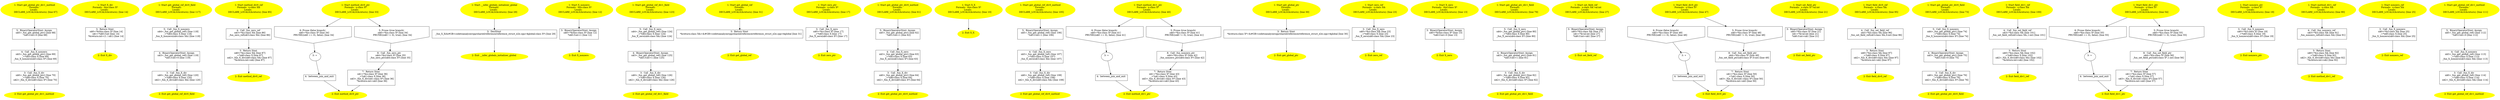 /* @generated */
digraph iCFG {
"get_global_ptr_div1_method{d41d8cd98f00b204e9800998ecf8427e_Z26get_global_ptr_div1_methodv}.8f08d1740aed4c3c66022fd07e58b3ba_5" [label="5:  BinaryOperatorStmt: Assign \n   n$5=_fun_get_global_ptr() [line 68]\n  *n$5.f:int=0 [line 68]\n " shape="box"]
	

	 "get_global_ptr_div1_method{d41d8cd98f00b204e9800998ecf8427e_Z26get_global_ptr_div1_methodv}.8f08d1740aed4c3c66022fd07e58b3ba_5" -> "get_global_ptr_div1_method{d41d8cd98f00b204e9800998ecf8427e_Z26get_global_ptr_div1_methodv}.8f08d1740aed4c3c66022fd07e58b3ba_4" ;
"get_global_ptr_div1_method{d41d8cd98f00b204e9800998ecf8427e_Z26get_global_ptr_div1_methodv}.8f08d1740aed4c3c66022fd07e58b3ba_4" [label="4:  Call _fun_X_nonzero \n   n$3=_fun_get_global_ptr() [line 69]\n  _=*n$3:class X [line 69]\n  _fun_X_nonzero(n$3:class X*) [line 69]\n " shape="box"]
	

	 "get_global_ptr_div1_method{d41d8cd98f00b204e9800998ecf8427e_Z26get_global_ptr_div1_methodv}.8f08d1740aed4c3c66022fd07e58b3ba_4" -> "get_global_ptr_div1_method{d41d8cd98f00b204e9800998ecf8427e_Z26get_global_ptr_div1_methodv}.8f08d1740aed4c3c66022fd07e58b3ba_3" ;
"get_global_ptr_div1_method{d41d8cd98f00b204e9800998ecf8427e_Z26get_global_ptr_div1_methodv}.8f08d1740aed4c3c66022fd07e58b3ba_3" [label="3:  Call _fun_X_div \n   n$0=_fun_get_global_ptr() [line 70]\n  _=*n$0:class X [line 70]\n  n$2=_fun_X_div(n$0:class X*) [line 70]\n " shape="box"]
	

	 "get_global_ptr_div1_method{d41d8cd98f00b204e9800998ecf8427e_Z26get_global_ptr_div1_methodv}.8f08d1740aed4c3c66022fd07e58b3ba_3" -> "get_global_ptr_div1_method{d41d8cd98f00b204e9800998ecf8427e_Z26get_global_ptr_div1_methodv}.8f08d1740aed4c3c66022fd07e58b3ba_2" ;
"get_global_ptr_div1_method{d41d8cd98f00b204e9800998ecf8427e_Z26get_global_ptr_div1_methodv}.8f08d1740aed4c3c66022fd07e58b3ba_2" [label="2: Exit get_global_ptr_div1_method \n  " color=yellow style=filled]
	

"get_global_ptr_div1_method{d41d8cd98f00b204e9800998ecf8427e_Z26get_global_ptr_div1_methodv}.8f08d1740aed4c3c66022fd07e58b3ba_1" [label="1: Start get_global_ptr_div1_method\nFormals: \nLocals:  \n   DECLARE_LOCALS(&return); [line 67]\n " color=yellow style=filled]
	

	 "get_global_ptr_div1_method{d41d8cd98f00b204e9800998ecf8427e_Z26get_global_ptr_div1_methodv}.8f08d1740aed4c3c66022fd07e58b3ba_1" -> "get_global_ptr_div1_method{d41d8cd98f00b204e9800998ecf8427e_Z26get_global_ptr_div1_methodv}.8f08d1740aed4c3c66022fd07e58b3ba_5" ;
"X_div(_ZN1X3divEv).e2d15d5b7aaa55937ca9796dca90c373_3" [label="3:  Return Stmt \n   n$0=*&this:class X* [line 14]\n  n$1=*n$0.f:int [line 14]\n  *&return:int=(1 / n$1) [line 14]\n " shape="box"]
	

	 "X_div(_ZN1X3divEv).e2d15d5b7aaa55937ca9796dca90c373_3" -> "X_div(_ZN1X3divEv).e2d15d5b7aaa55937ca9796dca90c373_2" ;
"X_div(_ZN1X3divEv).e2d15d5b7aaa55937ca9796dca90c373_2" [label="2: Exit X_div \n  " color=yellow style=filled]
	

"X_div(_ZN1X3divEv).e2d15d5b7aaa55937ca9796dca90c373_1" [label="1: Start X_div\nFormals:  this:class X*\nLocals:  \n   DECLARE_LOCALS(&return); [line 14]\n " color=yellow style=filled]
	

	 "X_div(_ZN1X3divEv).e2d15d5b7aaa55937ca9796dca90c373_1" -> "X_div(_ZN1X3divEv).e2d15d5b7aaa55937ca9796dca90c373_3" ;
"get_global_ref_div0_field{d41d8cd98f00b204e9800998ecf8427e_Z25get_global_ref_div0_fieldv}.93d37fd47127478c93a4d7ae1c945094_5" [label="5:  Call _fun_X_nonzero \n   n$4=_fun_get_global_ref() [line 118]\n  _=*n$4:class X [line 118]\n  _fun_X_nonzero(n$4:class X&) [line 118]\n " shape="box"]
	

	 "get_global_ref_div0_field{d41d8cd98f00b204e9800998ecf8427e_Z25get_global_ref_div0_fieldv}.93d37fd47127478c93a4d7ae1c945094_5" -> "get_global_ref_div0_field{d41d8cd98f00b204e9800998ecf8427e_Z25get_global_ref_div0_fieldv}.93d37fd47127478c93a4d7ae1c945094_4" ;
"get_global_ref_div0_field{d41d8cd98f00b204e9800998ecf8427e_Z25get_global_ref_div0_fieldv}.93d37fd47127478c93a4d7ae1c945094_4" [label="4:  BinaryOperatorStmt: Assign \n   n$3=_fun_get_global_ref() [line 119]\n  *n$3.f:int=0 [line 119]\n " shape="box"]
	

	 "get_global_ref_div0_field{d41d8cd98f00b204e9800998ecf8427e_Z25get_global_ref_div0_fieldv}.93d37fd47127478c93a4d7ae1c945094_4" -> "get_global_ref_div0_field{d41d8cd98f00b204e9800998ecf8427e_Z25get_global_ref_div0_fieldv}.93d37fd47127478c93a4d7ae1c945094_3" ;
"get_global_ref_div0_field{d41d8cd98f00b204e9800998ecf8427e_Z25get_global_ref_div0_fieldv}.93d37fd47127478c93a4d7ae1c945094_3" [label="3:  Call _fun_X_div \n   n$0=_fun_get_global_ref() [line 120]\n  _=*n$0:class X [line 120]\n  n$2=_fun_X_div(n$0:class X&) [line 120]\n " shape="box"]
	

	 "get_global_ref_div0_field{d41d8cd98f00b204e9800998ecf8427e_Z25get_global_ref_div0_fieldv}.93d37fd47127478c93a4d7ae1c945094_3" -> "get_global_ref_div0_field{d41d8cd98f00b204e9800998ecf8427e_Z25get_global_ref_div0_fieldv}.93d37fd47127478c93a4d7ae1c945094_2" ;
"get_global_ref_div0_field{d41d8cd98f00b204e9800998ecf8427e_Z25get_global_ref_div0_fieldv}.93d37fd47127478c93a4d7ae1c945094_2" [label="2: Exit get_global_ref_div0_field \n  " color=yellow style=filled]
	

"get_global_ref_div0_field{d41d8cd98f00b204e9800998ecf8427e_Z25get_global_ref_div0_fieldv}.93d37fd47127478c93a4d7ae1c945094_1" [label="1: Start get_global_ref_div0_field\nFormals: \nLocals:  \n   DECLARE_LOCALS(&return); [line 117]\n " color=yellow style=filled]
	

	 "get_global_ref_div0_field{d41d8cd98f00b204e9800998ecf8427e_Z25get_global_ref_div0_fieldv}.93d37fd47127478c93a4d7ae1c945094_1" -> "get_global_ref_div0_field{d41d8cd98f00b204e9800998ecf8427e_Z25get_global_ref_div0_fieldv}.93d37fd47127478c93a4d7ae1c945094_5" ;
"method_div0_ref{d41d8cd98f00b204e9800998ecf8427e_Z15method_div0_refR1X}.fc326db16094c06bf4bfd00fae7d5d43_4" [label="4:  Call _fun_zero_ref \n   n$3=*&x:class X& [line 86]\n  _fun_zero_ref(n$3:class X&) [line 86]\n " shape="box"]
	

	 "method_div0_ref{d41d8cd98f00b204e9800998ecf8427e_Z15method_div0_refR1X}.fc326db16094c06bf4bfd00fae7d5d43_4" -> "method_div0_ref{d41d8cd98f00b204e9800998ecf8427e_Z15method_div0_refR1X}.fc326db16094c06bf4bfd00fae7d5d43_3" ;
"method_div0_ref{d41d8cd98f00b204e9800998ecf8427e_Z15method_div0_refR1X}.fc326db16094c06bf4bfd00fae7d5d43_3" [label="3:  Return Stmt \n   n$0=*&x:class X& [line 87]\n  _=*n$0:class X [line 87]\n  n$2=_fun_X_div(n$0:class X&) [line 87]\n  *&return:int=n$2 [line 87]\n " shape="box"]
	

	 "method_div0_ref{d41d8cd98f00b204e9800998ecf8427e_Z15method_div0_refR1X}.fc326db16094c06bf4bfd00fae7d5d43_3" -> "method_div0_ref{d41d8cd98f00b204e9800998ecf8427e_Z15method_div0_refR1X}.fc326db16094c06bf4bfd00fae7d5d43_2" ;
"method_div0_ref{d41d8cd98f00b204e9800998ecf8427e_Z15method_div0_refR1X}.fc326db16094c06bf4bfd00fae7d5d43_2" [label="2: Exit method_div0_ref \n  " color=yellow style=filled]
	

"method_div0_ref{d41d8cd98f00b204e9800998ecf8427e_Z15method_div0_refR1X}.fc326db16094c06bf4bfd00fae7d5d43_1" [label="1: Start method_div0_ref\nFormals:  x:class X&\nLocals:  \n   DECLARE_LOCALS(&return); [line 85]\n " color=yellow style=filled]
	

	 "method_div0_ref{d41d8cd98f00b204e9800998ecf8427e_Z15method_div0_refR1X}.fc326db16094c06bf4bfd00fae7d5d43_1" -> "method_div0_ref{d41d8cd98f00b204e9800998ecf8427e_Z15method_div0_refR1X}.fc326db16094c06bf4bfd00fae7d5d43_4" ;
"method_div0_ptr{d41d8cd98f00b204e9800998ecf8427e_Z15method_div0_ptrP1X}.f3e4b6dda73405cc6ef139c433f1be83_8" [label="8:  Call _fun_zero_ptr \n   n$4=*&x:class X* [line 35]\n  _fun_zero_ptr(n$4:class X*) [line 35]\n " shape="box"]
	

	 "method_div0_ptr{d41d8cd98f00b204e9800998ecf8427e_Z15method_div0_ptrP1X}.f3e4b6dda73405cc6ef139c433f1be83_8" -> "method_div0_ptr{d41d8cd98f00b204e9800998ecf8427e_Z15method_div0_ptrP1X}.f3e4b6dda73405cc6ef139c433f1be83_7" ;
"method_div0_ptr{d41d8cd98f00b204e9800998ecf8427e_Z15method_div0_ptrP1X}.f3e4b6dda73405cc6ef139c433f1be83_7" [label="7:  Return Stmt \n   n$1=*&x:class X* [line 36]\n  _=*n$1:class X [line 36]\n  n$3=_fun_X_div(n$1:class X*) [line 36]\n  *&return:int=n$3 [line 36]\n " shape="box"]
	

	 "method_div0_ptr{d41d8cd98f00b204e9800998ecf8427e_Z15method_div0_ptrP1X}.f3e4b6dda73405cc6ef139c433f1be83_7" -> "method_div0_ptr{d41d8cd98f00b204e9800998ecf8427e_Z15method_div0_ptrP1X}.f3e4b6dda73405cc6ef139c433f1be83_2" ;
"method_div0_ptr{d41d8cd98f00b204e9800998ecf8427e_Z15method_div0_ptrP1X}.f3e4b6dda73405cc6ef139c433f1be83_6" [label="6: Prune (false branch) \n   n$0=*&x:class X* [line 34]\n  PRUNE((n$0 == 0), false); [line 34]\n " shape="invhouse"]
	

	 "method_div0_ptr{d41d8cd98f00b204e9800998ecf8427e_Z15method_div0_ptrP1X}.f3e4b6dda73405cc6ef139c433f1be83_6" -> "method_div0_ptr{d41d8cd98f00b204e9800998ecf8427e_Z15method_div0_ptrP1X}.f3e4b6dda73405cc6ef139c433f1be83_3" ;
"method_div0_ptr{d41d8cd98f00b204e9800998ecf8427e_Z15method_div0_ptrP1X}.f3e4b6dda73405cc6ef139c433f1be83_5" [label="5: Prune (true branch) \n   n$0=*&x:class X* [line 34]\n  PRUNE((n$0 != 0), true); [line 34]\n " shape="invhouse"]
	

	 "method_div0_ptr{d41d8cd98f00b204e9800998ecf8427e_Z15method_div0_ptrP1X}.f3e4b6dda73405cc6ef139c433f1be83_5" -> "method_div0_ptr{d41d8cd98f00b204e9800998ecf8427e_Z15method_div0_ptrP1X}.f3e4b6dda73405cc6ef139c433f1be83_8" ;
"method_div0_ptr{d41d8cd98f00b204e9800998ecf8427e_Z15method_div0_ptrP1X}.f3e4b6dda73405cc6ef139c433f1be83_4" [label="4:  between_join_and_exit \n  " shape="box"]
	

	 "method_div0_ptr{d41d8cd98f00b204e9800998ecf8427e_Z15method_div0_ptrP1X}.f3e4b6dda73405cc6ef139c433f1be83_4" -> "method_div0_ptr{d41d8cd98f00b204e9800998ecf8427e_Z15method_div0_ptrP1X}.f3e4b6dda73405cc6ef139c433f1be83_2" ;
"method_div0_ptr{d41d8cd98f00b204e9800998ecf8427e_Z15method_div0_ptrP1X}.f3e4b6dda73405cc6ef139c433f1be83_3" [label="3: + \n  " ]
	

	 "method_div0_ptr{d41d8cd98f00b204e9800998ecf8427e_Z15method_div0_ptrP1X}.f3e4b6dda73405cc6ef139c433f1be83_3" -> "method_div0_ptr{d41d8cd98f00b204e9800998ecf8427e_Z15method_div0_ptrP1X}.f3e4b6dda73405cc6ef139c433f1be83_4" ;
"method_div0_ptr{d41d8cd98f00b204e9800998ecf8427e_Z15method_div0_ptrP1X}.f3e4b6dda73405cc6ef139c433f1be83_2" [label="2: Exit method_div0_ptr \n  " color=yellow style=filled]
	

"method_div0_ptr{d41d8cd98f00b204e9800998ecf8427e_Z15method_div0_ptrP1X}.f3e4b6dda73405cc6ef139c433f1be83_1" [label="1: Start method_div0_ptr\nFormals:  x:class X*\nLocals:  \n   DECLARE_LOCALS(&return); [line 33]\n " color=yellow style=filled]
	

	 "method_div0_ptr{d41d8cd98f00b204e9800998ecf8427e_Z15method_div0_ptrP1X}.f3e4b6dda73405cc6ef139c433f1be83_1" -> "method_div0_ptr{d41d8cd98f00b204e9800998ecf8427e_Z15method_div0_ptrP1X}.f3e4b6dda73405cc6ef139c433f1be83_5" ;
	 "method_div0_ptr{d41d8cd98f00b204e9800998ecf8427e_Z15method_div0_ptrP1X}.f3e4b6dda73405cc6ef139c433f1be83_1" -> "method_div0_ptr{d41d8cd98f00b204e9800998ecf8427e_Z15method_div0_ptrP1X}.f3e4b6dda73405cc6ef139c433f1be83_6" ;
"__infer_globals_initializer_global.bdc08c089842ce08b974b22a75daf78e_3" [label="3:  DeclStmt \n   _fun_X_X(&#GB<codetoanalyze/cpp/shared/reference/reference_struct_e2e.cpp>$global:class X*) [line 29]\n " shape="box"]
	

	 "__infer_globals_initializer_global.bdc08c089842ce08b974b22a75daf78e_3" -> "__infer_globals_initializer_global.bdc08c089842ce08b974b22a75daf78e_2" ;
"__infer_globals_initializer_global.bdc08c089842ce08b974b22a75daf78e_2" [label="2: Exit __infer_globals_initializer_global \n  " color=yellow style=filled]
	

"__infer_globals_initializer_global.bdc08c089842ce08b974b22a75daf78e_1" [label="1: Start __infer_globals_initializer_global\nFormals: \nLocals:  \n   DECLARE_LOCALS(&return); [line 29]\n " color=yellow style=filled]
	

	 "__infer_globals_initializer_global.bdc08c089842ce08b974b22a75daf78e_1" -> "__infer_globals_initializer_global.bdc08c089842ce08b974b22a75daf78e_3" ;
"X_nonzero(_ZN1X7nonzeroEv).100667c5bd8785c3c108a1aa21150c5d_3" [label="3:  BinaryOperatorStmt: Assign \n   n$0=*&this:class X* [line 12]\n  *n$0.f:int=1 [line 12]\n " shape="box"]
	

	 "X_nonzero(_ZN1X7nonzeroEv).100667c5bd8785c3c108a1aa21150c5d_3" -> "X_nonzero(_ZN1X7nonzeroEv).100667c5bd8785c3c108a1aa21150c5d_2" ;
"X_nonzero(_ZN1X7nonzeroEv).100667c5bd8785c3c108a1aa21150c5d_2" [label="2: Exit X_nonzero \n  " color=yellow style=filled]
	

"X_nonzero(_ZN1X7nonzeroEv).100667c5bd8785c3c108a1aa21150c5d_1" [label="1: Start X_nonzero\nFormals:  this:class X*\nLocals:  \n   DECLARE_LOCALS(&return); [line 12]\n " color=yellow style=filled]
	

	 "X_nonzero(_ZN1X7nonzeroEv).100667c5bd8785c3c108a1aa21150c5d_1" -> "X_nonzero(_ZN1X7nonzeroEv).100667c5bd8785c3c108a1aa21150c5d_3" ;
"get_global_ref_div1_field{d41d8cd98f00b204e9800998ecf8427e_Z25get_global_ref_div1_fieldv}.8607dfe596d93bdff8ef4771a2860768_5" [label="5:  Call _fun_X_zero \n   n$4=_fun_get_global_ref() [line 124]\n  _=*n$4:class X [line 124]\n  _fun_X_zero(n$4:class X&) [line 124]\n " shape="box"]
	

	 "get_global_ref_div1_field{d41d8cd98f00b204e9800998ecf8427e_Z25get_global_ref_div1_fieldv}.8607dfe596d93bdff8ef4771a2860768_5" -> "get_global_ref_div1_field{d41d8cd98f00b204e9800998ecf8427e_Z25get_global_ref_div1_fieldv}.8607dfe596d93bdff8ef4771a2860768_4" ;
"get_global_ref_div1_field{d41d8cd98f00b204e9800998ecf8427e_Z25get_global_ref_div1_fieldv}.8607dfe596d93bdff8ef4771a2860768_4" [label="4:  BinaryOperatorStmt: Assign \n   n$3=_fun_get_global_ref() [line 125]\n  *n$3.f:int=1 [line 125]\n " shape="box"]
	

	 "get_global_ref_div1_field{d41d8cd98f00b204e9800998ecf8427e_Z25get_global_ref_div1_fieldv}.8607dfe596d93bdff8ef4771a2860768_4" -> "get_global_ref_div1_field{d41d8cd98f00b204e9800998ecf8427e_Z25get_global_ref_div1_fieldv}.8607dfe596d93bdff8ef4771a2860768_3" ;
"get_global_ref_div1_field{d41d8cd98f00b204e9800998ecf8427e_Z25get_global_ref_div1_fieldv}.8607dfe596d93bdff8ef4771a2860768_3" [label="3:  Call _fun_X_div \n   n$0=_fun_get_global_ref() [line 126]\n  _=*n$0:class X [line 126]\n  n$2=_fun_X_div(n$0:class X&) [line 126]\n " shape="box"]
	

	 "get_global_ref_div1_field{d41d8cd98f00b204e9800998ecf8427e_Z25get_global_ref_div1_fieldv}.8607dfe596d93bdff8ef4771a2860768_3" -> "get_global_ref_div1_field{d41d8cd98f00b204e9800998ecf8427e_Z25get_global_ref_div1_fieldv}.8607dfe596d93bdff8ef4771a2860768_2" ;
"get_global_ref_div1_field{d41d8cd98f00b204e9800998ecf8427e_Z25get_global_ref_div1_fieldv}.8607dfe596d93bdff8ef4771a2860768_2" [label="2: Exit get_global_ref_div1_field \n  " color=yellow style=filled]
	

"get_global_ref_div1_field{d41d8cd98f00b204e9800998ecf8427e_Z25get_global_ref_div1_fieldv}.8607dfe596d93bdff8ef4771a2860768_1" [label="1: Start get_global_ref_div1_field\nFormals: \nLocals:  \n   DECLARE_LOCALS(&return); [line 123]\n " color=yellow style=filled]
	

	 "get_global_ref_div1_field{d41d8cd98f00b204e9800998ecf8427e_Z25get_global_ref_div1_fieldv}.8607dfe596d93bdff8ef4771a2860768_1" -> "get_global_ref_div1_field{d41d8cd98f00b204e9800998ecf8427e_Z25get_global_ref_div1_fieldv}.8607dfe596d93bdff8ef4771a2860768_5" ;
"get_global_ref{d41d8cd98f00b204e9800998ecf8427e_Z14get_global_refv}.f4b7019d054deab282b87afe2627508e_3" [label="3:  Return Stmt \n   *&return:class X&=&#GB<codetoanalyze/cpp/shared/reference/reference_struct_e2e.cpp>$global [line 31]\n " shape="box"]
	

	 "get_global_ref{d41d8cd98f00b204e9800998ecf8427e_Z14get_global_refv}.f4b7019d054deab282b87afe2627508e_3" -> "get_global_ref{d41d8cd98f00b204e9800998ecf8427e_Z14get_global_refv}.f4b7019d054deab282b87afe2627508e_2" ;
"get_global_ref{d41d8cd98f00b204e9800998ecf8427e_Z14get_global_refv}.f4b7019d054deab282b87afe2627508e_2" [label="2: Exit get_global_ref \n  " color=yellow style=filled]
	

"get_global_ref{d41d8cd98f00b204e9800998ecf8427e_Z14get_global_refv}.f4b7019d054deab282b87afe2627508e_1" [label="1: Start get_global_ref\nFormals: \nLocals:  \n   DECLARE_LOCALS(&return); [line 31]\n " color=yellow style=filled]
	

	 "get_global_ref{d41d8cd98f00b204e9800998ecf8427e_Z14get_global_refv}.f4b7019d054deab282b87afe2627508e_1" -> "get_global_ref{d41d8cd98f00b204e9800998ecf8427e_Z14get_global_refv}.f4b7019d054deab282b87afe2627508e_3" ;
"zero_ptr{d41d8cd98f00b204e9800998ecf8427e_Z8zero_ptrP1X}.7a5512c63004c04072696c7632b497ee_3" [label="3:  Call _fun_X_zero \n   n$0=*&x:class X* [line 17]\n  _=*n$0:class X [line 17]\n  _fun_X_zero(n$0:class X*) [line 17]\n " shape="box"]
	

	 "zero_ptr{d41d8cd98f00b204e9800998ecf8427e_Z8zero_ptrP1X}.7a5512c63004c04072696c7632b497ee_3" -> "zero_ptr{d41d8cd98f00b204e9800998ecf8427e_Z8zero_ptrP1X}.7a5512c63004c04072696c7632b497ee_2" ;
"zero_ptr{d41d8cd98f00b204e9800998ecf8427e_Z8zero_ptrP1X}.7a5512c63004c04072696c7632b497ee_2" [label="2: Exit zero_ptr \n  " color=yellow style=filled]
	

"zero_ptr{d41d8cd98f00b204e9800998ecf8427e_Z8zero_ptrP1X}.7a5512c63004c04072696c7632b497ee_1" [label="1: Start zero_ptr\nFormals:  x:class X*\nLocals:  \n   DECLARE_LOCALS(&return); [line 17]\n " color=yellow style=filled]
	

	 "zero_ptr{d41d8cd98f00b204e9800998ecf8427e_Z8zero_ptrP1X}.7a5512c63004c04072696c7632b497ee_1" -> "zero_ptr{d41d8cd98f00b204e9800998ecf8427e_Z8zero_ptrP1X}.7a5512c63004c04072696c7632b497ee_3" ;
"get_global_ptr_div0_method{d41d8cd98f00b204e9800998ecf8427e_Z26get_global_ptr_div0_methodv}.1df2cd524da5dea77e0c9def73d64ff3_5" [label="5:  BinaryOperatorStmt: Assign \n   n$5=_fun_get_global_ptr() [line 62]\n  *n$5.f:int=1 [line 62]\n " shape="box"]
	

	 "get_global_ptr_div0_method{d41d8cd98f00b204e9800998ecf8427e_Z26get_global_ptr_div0_methodv}.1df2cd524da5dea77e0c9def73d64ff3_5" -> "get_global_ptr_div0_method{d41d8cd98f00b204e9800998ecf8427e_Z26get_global_ptr_div0_methodv}.1df2cd524da5dea77e0c9def73d64ff3_4" ;
"get_global_ptr_div0_method{d41d8cd98f00b204e9800998ecf8427e_Z26get_global_ptr_div0_methodv}.1df2cd524da5dea77e0c9def73d64ff3_4" [label="4:  Call _fun_X_zero \n   n$3=_fun_get_global_ptr() [line 63]\n  _=*n$3:class X [line 63]\n  _fun_X_zero(n$3:class X*) [line 63]\n " shape="box"]
	

	 "get_global_ptr_div0_method{d41d8cd98f00b204e9800998ecf8427e_Z26get_global_ptr_div0_methodv}.1df2cd524da5dea77e0c9def73d64ff3_4" -> "get_global_ptr_div0_method{d41d8cd98f00b204e9800998ecf8427e_Z26get_global_ptr_div0_methodv}.1df2cd524da5dea77e0c9def73d64ff3_3" ;
"get_global_ptr_div0_method{d41d8cd98f00b204e9800998ecf8427e_Z26get_global_ptr_div0_methodv}.1df2cd524da5dea77e0c9def73d64ff3_3" [label="3:  Call _fun_X_div \n   n$0=_fun_get_global_ptr() [line 64]\n  _=*n$0:class X [line 64]\n  n$2=_fun_X_div(n$0:class X*) [line 64]\n " shape="box"]
	

	 "get_global_ptr_div0_method{d41d8cd98f00b204e9800998ecf8427e_Z26get_global_ptr_div0_methodv}.1df2cd524da5dea77e0c9def73d64ff3_3" -> "get_global_ptr_div0_method{d41d8cd98f00b204e9800998ecf8427e_Z26get_global_ptr_div0_methodv}.1df2cd524da5dea77e0c9def73d64ff3_2" ;
"get_global_ptr_div0_method{d41d8cd98f00b204e9800998ecf8427e_Z26get_global_ptr_div0_methodv}.1df2cd524da5dea77e0c9def73d64ff3_2" [label="2: Exit get_global_ptr_div0_method \n  " color=yellow style=filled]
	

"get_global_ptr_div0_method{d41d8cd98f00b204e9800998ecf8427e_Z26get_global_ptr_div0_methodv}.1df2cd524da5dea77e0c9def73d64ff3_1" [label="1: Start get_global_ptr_div0_method\nFormals: \nLocals:  \n   DECLARE_LOCALS(&return); [line 61]\n " color=yellow style=filled]
	

	 "get_global_ptr_div0_method{d41d8cd98f00b204e9800998ecf8427e_Z26get_global_ptr_div0_methodv}.1df2cd524da5dea77e0c9def73d64ff3_1" -> "get_global_ptr_div0_method{d41d8cd98f00b204e9800998ecf8427e_Z26get_global_ptr_div0_methodv}.1df2cd524da5dea77e0c9def73d64ff3_5" ;
"X_X{_ZN1XC1Ev}.dbc1390b15606562094682699e12caba_2" [label="2: Exit X_X \n  " color=yellow style=filled]
	

"X_X{_ZN1XC1Ev}.dbc1390b15606562094682699e12caba_1" [label="1: Start X_X\nFormals:  this:class X*\nLocals:  \n   DECLARE_LOCALS(&return); [line 10]\n " color=yellow style=filled]
	

	 "X_X{_ZN1XC1Ev}.dbc1390b15606562094682699e12caba_1" -> "X_X{_ZN1XC1Ev}.dbc1390b15606562094682699e12caba_2" ;
"get_global_ref_div0_method{d41d8cd98f00b204e9800998ecf8427e_Z26get_global_ref_div0_methodv}.fda9aa174c7e6d653ee49be315301297_5" [label="5:  BinaryOperatorStmt: Assign \n   n$5=_fun_get_global_ref() [line 106]\n  *n$5.f:int=1 [line 106]\n " shape="box"]
	

	 "get_global_ref_div0_method{d41d8cd98f00b204e9800998ecf8427e_Z26get_global_ref_div0_methodv}.fda9aa174c7e6d653ee49be315301297_5" -> "get_global_ref_div0_method{d41d8cd98f00b204e9800998ecf8427e_Z26get_global_ref_div0_methodv}.fda9aa174c7e6d653ee49be315301297_4" ;
"get_global_ref_div0_method{d41d8cd98f00b204e9800998ecf8427e_Z26get_global_ref_div0_methodv}.fda9aa174c7e6d653ee49be315301297_4" [label="4:  Call _fun_X_zero \n   n$3=_fun_get_global_ref() [line 107]\n  _=*n$3:class X [line 107]\n  _fun_X_zero(n$3:class X&) [line 107]\n " shape="box"]
	

	 "get_global_ref_div0_method{d41d8cd98f00b204e9800998ecf8427e_Z26get_global_ref_div0_methodv}.fda9aa174c7e6d653ee49be315301297_4" -> "get_global_ref_div0_method{d41d8cd98f00b204e9800998ecf8427e_Z26get_global_ref_div0_methodv}.fda9aa174c7e6d653ee49be315301297_3" ;
"get_global_ref_div0_method{d41d8cd98f00b204e9800998ecf8427e_Z26get_global_ref_div0_methodv}.fda9aa174c7e6d653ee49be315301297_3" [label="3:  Call _fun_X_div \n   n$0=_fun_get_global_ref() [line 108]\n  _=*n$0:class X [line 108]\n  n$2=_fun_X_div(n$0:class X&) [line 108]\n " shape="box"]
	

	 "get_global_ref_div0_method{d41d8cd98f00b204e9800998ecf8427e_Z26get_global_ref_div0_methodv}.fda9aa174c7e6d653ee49be315301297_3" -> "get_global_ref_div0_method{d41d8cd98f00b204e9800998ecf8427e_Z26get_global_ref_div0_methodv}.fda9aa174c7e6d653ee49be315301297_2" ;
"get_global_ref_div0_method{d41d8cd98f00b204e9800998ecf8427e_Z26get_global_ref_div0_methodv}.fda9aa174c7e6d653ee49be315301297_2" [label="2: Exit get_global_ref_div0_method \n  " color=yellow style=filled]
	

"get_global_ref_div0_method{d41d8cd98f00b204e9800998ecf8427e_Z26get_global_ref_div0_methodv}.fda9aa174c7e6d653ee49be315301297_1" [label="1: Start get_global_ref_div0_method\nFormals: \nLocals:  \n   DECLARE_LOCALS(&return); [line 105]\n " color=yellow style=filled]
	

	 "get_global_ref_div0_method{d41d8cd98f00b204e9800998ecf8427e_Z26get_global_ref_div0_methodv}.fda9aa174c7e6d653ee49be315301297_1" -> "get_global_ref_div0_method{d41d8cd98f00b204e9800998ecf8427e_Z26get_global_ref_div0_methodv}.fda9aa174c7e6d653ee49be315301297_5" ;
"method_div1_ptr{d41d8cd98f00b204e9800998ecf8427e_Z15method_div1_ptrP1X}.1c0e973f73df66029a031ece1247cb9b_8" [label="8:  Call _fun_nonzero_ptr \n   n$4=*&x:class X* [line 42]\n  _fun_nonzero_ptr(n$4:class X*) [line 42]\n " shape="box"]
	

	 "method_div1_ptr{d41d8cd98f00b204e9800998ecf8427e_Z15method_div1_ptrP1X}.1c0e973f73df66029a031ece1247cb9b_8" -> "method_div1_ptr{d41d8cd98f00b204e9800998ecf8427e_Z15method_div1_ptrP1X}.1c0e973f73df66029a031ece1247cb9b_7" ;
"method_div1_ptr{d41d8cd98f00b204e9800998ecf8427e_Z15method_div1_ptrP1X}.1c0e973f73df66029a031ece1247cb9b_7" [label="7:  Return Stmt \n   n$1=*&x:class X* [line 43]\n  _=*n$1:class X [line 43]\n  n$3=_fun_X_div(n$1:class X*) [line 43]\n  *&return:int=n$3 [line 43]\n " shape="box"]
	

	 "method_div1_ptr{d41d8cd98f00b204e9800998ecf8427e_Z15method_div1_ptrP1X}.1c0e973f73df66029a031ece1247cb9b_7" -> "method_div1_ptr{d41d8cd98f00b204e9800998ecf8427e_Z15method_div1_ptrP1X}.1c0e973f73df66029a031ece1247cb9b_2" ;
"method_div1_ptr{d41d8cd98f00b204e9800998ecf8427e_Z15method_div1_ptrP1X}.1c0e973f73df66029a031ece1247cb9b_6" [label="6: Prune (false branch) \n   n$0=*&x:class X* [line 41]\n  PRUNE((n$0 == 0), false); [line 41]\n " shape="invhouse"]
	

	 "method_div1_ptr{d41d8cd98f00b204e9800998ecf8427e_Z15method_div1_ptrP1X}.1c0e973f73df66029a031ece1247cb9b_6" -> "method_div1_ptr{d41d8cd98f00b204e9800998ecf8427e_Z15method_div1_ptrP1X}.1c0e973f73df66029a031ece1247cb9b_3" ;
"method_div1_ptr{d41d8cd98f00b204e9800998ecf8427e_Z15method_div1_ptrP1X}.1c0e973f73df66029a031ece1247cb9b_5" [label="5: Prune (true branch) \n   n$0=*&x:class X* [line 41]\n  PRUNE((n$0 != 0), true); [line 41]\n " shape="invhouse"]
	

	 "method_div1_ptr{d41d8cd98f00b204e9800998ecf8427e_Z15method_div1_ptrP1X}.1c0e973f73df66029a031ece1247cb9b_5" -> "method_div1_ptr{d41d8cd98f00b204e9800998ecf8427e_Z15method_div1_ptrP1X}.1c0e973f73df66029a031ece1247cb9b_8" ;
"method_div1_ptr{d41d8cd98f00b204e9800998ecf8427e_Z15method_div1_ptrP1X}.1c0e973f73df66029a031ece1247cb9b_4" [label="4:  between_join_and_exit \n  " shape="box"]
	

	 "method_div1_ptr{d41d8cd98f00b204e9800998ecf8427e_Z15method_div1_ptrP1X}.1c0e973f73df66029a031ece1247cb9b_4" -> "method_div1_ptr{d41d8cd98f00b204e9800998ecf8427e_Z15method_div1_ptrP1X}.1c0e973f73df66029a031ece1247cb9b_2" ;
"method_div1_ptr{d41d8cd98f00b204e9800998ecf8427e_Z15method_div1_ptrP1X}.1c0e973f73df66029a031ece1247cb9b_3" [label="3: + \n  " ]
	

	 "method_div1_ptr{d41d8cd98f00b204e9800998ecf8427e_Z15method_div1_ptrP1X}.1c0e973f73df66029a031ece1247cb9b_3" -> "method_div1_ptr{d41d8cd98f00b204e9800998ecf8427e_Z15method_div1_ptrP1X}.1c0e973f73df66029a031ece1247cb9b_4" ;
"method_div1_ptr{d41d8cd98f00b204e9800998ecf8427e_Z15method_div1_ptrP1X}.1c0e973f73df66029a031ece1247cb9b_2" [label="2: Exit method_div1_ptr \n  " color=yellow style=filled]
	

"method_div1_ptr{d41d8cd98f00b204e9800998ecf8427e_Z15method_div1_ptrP1X}.1c0e973f73df66029a031ece1247cb9b_1" [label="1: Start method_div1_ptr\nFormals:  x:class X*\nLocals:  \n   DECLARE_LOCALS(&return); [line 40]\n " color=yellow style=filled]
	

	 "method_div1_ptr{d41d8cd98f00b204e9800998ecf8427e_Z15method_div1_ptrP1X}.1c0e973f73df66029a031ece1247cb9b_1" -> "method_div1_ptr{d41d8cd98f00b204e9800998ecf8427e_Z15method_div1_ptrP1X}.1c0e973f73df66029a031ece1247cb9b_5" ;
	 "method_div1_ptr{d41d8cd98f00b204e9800998ecf8427e_Z15method_div1_ptrP1X}.1c0e973f73df66029a031ece1247cb9b_1" -> "method_div1_ptr{d41d8cd98f00b204e9800998ecf8427e_Z15method_div1_ptrP1X}.1c0e973f73df66029a031ece1247cb9b_6" ;
"get_global_ptr{d41d8cd98f00b204e9800998ecf8427e_Z14get_global_ptrv}.2c09171c0890ad0c015390a6138a2db9_3" [label="3:  Return Stmt \n   *&return:class X*=&#GB<codetoanalyze/cpp/shared/reference/reference_struct_e2e.cpp>$global [line 30]\n " shape="box"]
	

	 "get_global_ptr{d41d8cd98f00b204e9800998ecf8427e_Z14get_global_ptrv}.2c09171c0890ad0c015390a6138a2db9_3" -> "get_global_ptr{d41d8cd98f00b204e9800998ecf8427e_Z14get_global_ptrv}.2c09171c0890ad0c015390a6138a2db9_2" ;
"get_global_ptr{d41d8cd98f00b204e9800998ecf8427e_Z14get_global_ptrv}.2c09171c0890ad0c015390a6138a2db9_2" [label="2: Exit get_global_ptr \n  " color=yellow style=filled]
	

"get_global_ptr{d41d8cd98f00b204e9800998ecf8427e_Z14get_global_ptrv}.2c09171c0890ad0c015390a6138a2db9_1" [label="1: Start get_global_ptr\nFormals: \nLocals:  \n   DECLARE_LOCALS(&return); [line 30]\n " color=yellow style=filled]
	

	 "get_global_ptr{d41d8cd98f00b204e9800998ecf8427e_Z14get_global_ptrv}.2c09171c0890ad0c015390a6138a2db9_1" -> "get_global_ptr{d41d8cd98f00b204e9800998ecf8427e_Z14get_global_ptrv}.2c09171c0890ad0c015390a6138a2db9_3" ;
"zero_ref{d41d8cd98f00b204e9800998ecf8427e_Z8zero_refR1X}.96ec576e114827ab39b0c52d4236ece6_3" [label="3:  Call _fun_X_zero \n   n$0=*&x:class X& [line 23]\n  _=*n$0:class X [line 23]\n  _fun_X_zero(n$0:class X&) [line 23]\n " shape="box"]
	

	 "zero_ref{d41d8cd98f00b204e9800998ecf8427e_Z8zero_refR1X}.96ec576e114827ab39b0c52d4236ece6_3" -> "zero_ref{d41d8cd98f00b204e9800998ecf8427e_Z8zero_refR1X}.96ec576e114827ab39b0c52d4236ece6_2" ;
"zero_ref{d41d8cd98f00b204e9800998ecf8427e_Z8zero_refR1X}.96ec576e114827ab39b0c52d4236ece6_2" [label="2: Exit zero_ref \n  " color=yellow style=filled]
	

"zero_ref{d41d8cd98f00b204e9800998ecf8427e_Z8zero_refR1X}.96ec576e114827ab39b0c52d4236ece6_1" [label="1: Start zero_ref\nFormals:  x:class X&\nLocals:  \n   DECLARE_LOCALS(&return); [line 23]\n " color=yellow style=filled]
	

	 "zero_ref{d41d8cd98f00b204e9800998ecf8427e_Z8zero_refR1X}.96ec576e114827ab39b0c52d4236ece6_1" -> "zero_ref{d41d8cd98f00b204e9800998ecf8427e_Z8zero_refR1X}.96ec576e114827ab39b0c52d4236ece6_3" ;
"X_zero(_ZN1X4zeroEv).1a56e06f63b760bc017120757484dbe9_3" [label="3:  BinaryOperatorStmt: Assign \n   n$0=*&this:class X* [line 13]\n  *n$0.f:int=0 [line 13]\n " shape="box"]
	

	 "X_zero(_ZN1X4zeroEv).1a56e06f63b760bc017120757484dbe9_3" -> "X_zero(_ZN1X4zeroEv).1a56e06f63b760bc017120757484dbe9_2" ;
"X_zero(_ZN1X4zeroEv).1a56e06f63b760bc017120757484dbe9_2" [label="2: Exit X_zero \n  " color=yellow style=filled]
	

"X_zero(_ZN1X4zeroEv).1a56e06f63b760bc017120757484dbe9_1" [label="1: Start X_zero\nFormals:  this:class X*\nLocals:  \n   DECLARE_LOCALS(&return); [line 13]\n " color=yellow style=filled]
	

	 "X_zero(_ZN1X4zeroEv).1a56e06f63b760bc017120757484dbe9_1" -> "X_zero(_ZN1X4zeroEv).1a56e06f63b760bc017120757484dbe9_3" ;
"get_global_ptr_div1_field{d41d8cd98f00b204e9800998ecf8427e_Z25get_global_ptr_div1_fieldv}.aaca0ba097627c28f39dc171d6c76c07_5" [label="5:  Call _fun_X_zero \n   n$4=_fun_get_global_ptr() [line 80]\n  _=*n$4:class X [line 80]\n  _fun_X_zero(n$4:class X*) [line 80]\n " shape="box"]
	

	 "get_global_ptr_div1_field{d41d8cd98f00b204e9800998ecf8427e_Z25get_global_ptr_div1_fieldv}.aaca0ba097627c28f39dc171d6c76c07_5" -> "get_global_ptr_div1_field{d41d8cd98f00b204e9800998ecf8427e_Z25get_global_ptr_div1_fieldv}.aaca0ba097627c28f39dc171d6c76c07_4" ;
"get_global_ptr_div1_field{d41d8cd98f00b204e9800998ecf8427e_Z25get_global_ptr_div1_fieldv}.aaca0ba097627c28f39dc171d6c76c07_4" [label="4:  BinaryOperatorStmt: Assign \n   n$3=_fun_get_global_ptr() [line 81]\n  *n$3.f:int=1 [line 81]\n " shape="box"]
	

	 "get_global_ptr_div1_field{d41d8cd98f00b204e9800998ecf8427e_Z25get_global_ptr_div1_fieldv}.aaca0ba097627c28f39dc171d6c76c07_4" -> "get_global_ptr_div1_field{d41d8cd98f00b204e9800998ecf8427e_Z25get_global_ptr_div1_fieldv}.aaca0ba097627c28f39dc171d6c76c07_3" ;
"get_global_ptr_div1_field{d41d8cd98f00b204e9800998ecf8427e_Z25get_global_ptr_div1_fieldv}.aaca0ba097627c28f39dc171d6c76c07_3" [label="3:  Call _fun_X_div \n   n$0=_fun_get_global_ptr() [line 82]\n  _=*n$0:class X [line 82]\n  n$2=_fun_X_div(n$0:class X*) [line 82]\n " shape="box"]
	

	 "get_global_ptr_div1_field{d41d8cd98f00b204e9800998ecf8427e_Z25get_global_ptr_div1_fieldv}.aaca0ba097627c28f39dc171d6c76c07_3" -> "get_global_ptr_div1_field{d41d8cd98f00b204e9800998ecf8427e_Z25get_global_ptr_div1_fieldv}.aaca0ba097627c28f39dc171d6c76c07_2" ;
"get_global_ptr_div1_field{d41d8cd98f00b204e9800998ecf8427e_Z25get_global_ptr_div1_fieldv}.aaca0ba097627c28f39dc171d6c76c07_2" [label="2: Exit get_global_ptr_div1_field \n  " color=yellow style=filled]
	

"get_global_ptr_div1_field{d41d8cd98f00b204e9800998ecf8427e_Z25get_global_ptr_div1_fieldv}.aaca0ba097627c28f39dc171d6c76c07_1" [label="1: Start get_global_ptr_div1_field\nFormals: \nLocals:  \n   DECLARE_LOCALS(&return); [line 79]\n " color=yellow style=filled]
	

	 "get_global_ptr_div1_field{d41d8cd98f00b204e9800998ecf8427e_Z25get_global_ptr_div1_fieldv}.aaca0ba097627c28f39dc171d6c76c07_1" -> "get_global_ptr_div1_field{d41d8cd98f00b204e9800998ecf8427e_Z25get_global_ptr_div1_fieldv}.aaca0ba097627c28f39dc171d6c76c07_5" ;
"set_field_ref{d41d8cd98f00b204e9800998ecf8427e_Z13set_field_refR1Xi}.97e13e0f843995203e3938eb97587021_3" [label="3:  BinaryOperatorStmt: Assign \n   n$0=*&x:class X& [line 27]\n  n$1=*&val:int [line 27]\n  *n$0.f:int=n$1 [line 27]\n " shape="box"]
	

	 "set_field_ref{d41d8cd98f00b204e9800998ecf8427e_Z13set_field_refR1Xi}.97e13e0f843995203e3938eb97587021_3" -> "set_field_ref{d41d8cd98f00b204e9800998ecf8427e_Z13set_field_refR1Xi}.97e13e0f843995203e3938eb97587021_2" ;
"set_field_ref{d41d8cd98f00b204e9800998ecf8427e_Z13set_field_refR1Xi}.97e13e0f843995203e3938eb97587021_2" [label="2: Exit set_field_ref \n  " color=yellow style=filled]
	

"set_field_ref{d41d8cd98f00b204e9800998ecf8427e_Z13set_field_refR1Xi}.97e13e0f843995203e3938eb97587021_1" [label="1: Start set_field_ref\nFormals:  x:class X& val:int\nLocals:  \n   DECLARE_LOCALS(&return); [line 27]\n " color=yellow style=filled]
	

	 "set_field_ref{d41d8cd98f00b204e9800998ecf8427e_Z13set_field_refR1Xi}.97e13e0f843995203e3938eb97587021_1" -> "set_field_ref{d41d8cd98f00b204e9800998ecf8427e_Z13set_field_refR1Xi}.97e13e0f843995203e3938eb97587021_3" ;
"field_div0_ptr{d41d8cd98f00b204e9800998ecf8427e_Z14field_div0_ptrP1X}.e553a138973e4ba63b1278865119ad47_8" [label="8:  Call _fun_set_field_ptr \n   n$4=*&x:class X* [line 49]\n  _fun_set_field_ptr(n$4:class X*,0:int) [line 49]\n " shape="box"]
	

	 "field_div0_ptr{d41d8cd98f00b204e9800998ecf8427e_Z14field_div0_ptrP1X}.e553a138973e4ba63b1278865119ad47_8" -> "field_div0_ptr{d41d8cd98f00b204e9800998ecf8427e_Z14field_div0_ptrP1X}.e553a138973e4ba63b1278865119ad47_7" ;
"field_div0_ptr{d41d8cd98f00b204e9800998ecf8427e_Z14field_div0_ptrP1X}.e553a138973e4ba63b1278865119ad47_7" [label="7:  Return Stmt \n   n$1=*&x:class X* [line 50]\n  _=*n$1:class X [line 50]\n  n$3=_fun_X_div(n$1:class X*) [line 50]\n  *&return:int=n$3 [line 50]\n " shape="box"]
	

	 "field_div0_ptr{d41d8cd98f00b204e9800998ecf8427e_Z14field_div0_ptrP1X}.e553a138973e4ba63b1278865119ad47_7" -> "field_div0_ptr{d41d8cd98f00b204e9800998ecf8427e_Z14field_div0_ptrP1X}.e553a138973e4ba63b1278865119ad47_2" ;
"field_div0_ptr{d41d8cd98f00b204e9800998ecf8427e_Z14field_div0_ptrP1X}.e553a138973e4ba63b1278865119ad47_6" [label="6: Prune (false branch) \n   n$0=*&x:class X* [line 48]\n  PRUNE((n$0 == 0), false); [line 48]\n " shape="invhouse"]
	

	 "field_div0_ptr{d41d8cd98f00b204e9800998ecf8427e_Z14field_div0_ptrP1X}.e553a138973e4ba63b1278865119ad47_6" -> "field_div0_ptr{d41d8cd98f00b204e9800998ecf8427e_Z14field_div0_ptrP1X}.e553a138973e4ba63b1278865119ad47_3" ;
"field_div0_ptr{d41d8cd98f00b204e9800998ecf8427e_Z14field_div0_ptrP1X}.e553a138973e4ba63b1278865119ad47_5" [label="5: Prune (true branch) \n   n$0=*&x:class X* [line 48]\n  PRUNE((n$0 != 0), true); [line 48]\n " shape="invhouse"]
	

	 "field_div0_ptr{d41d8cd98f00b204e9800998ecf8427e_Z14field_div0_ptrP1X}.e553a138973e4ba63b1278865119ad47_5" -> "field_div0_ptr{d41d8cd98f00b204e9800998ecf8427e_Z14field_div0_ptrP1X}.e553a138973e4ba63b1278865119ad47_8" ;
"field_div0_ptr{d41d8cd98f00b204e9800998ecf8427e_Z14field_div0_ptrP1X}.e553a138973e4ba63b1278865119ad47_4" [label="4:  between_join_and_exit \n  " shape="box"]
	

	 "field_div0_ptr{d41d8cd98f00b204e9800998ecf8427e_Z14field_div0_ptrP1X}.e553a138973e4ba63b1278865119ad47_4" -> "field_div0_ptr{d41d8cd98f00b204e9800998ecf8427e_Z14field_div0_ptrP1X}.e553a138973e4ba63b1278865119ad47_2" ;
"field_div0_ptr{d41d8cd98f00b204e9800998ecf8427e_Z14field_div0_ptrP1X}.e553a138973e4ba63b1278865119ad47_3" [label="3: + \n  " ]
	

	 "field_div0_ptr{d41d8cd98f00b204e9800998ecf8427e_Z14field_div0_ptrP1X}.e553a138973e4ba63b1278865119ad47_3" -> "field_div0_ptr{d41d8cd98f00b204e9800998ecf8427e_Z14field_div0_ptrP1X}.e553a138973e4ba63b1278865119ad47_4" ;
"field_div0_ptr{d41d8cd98f00b204e9800998ecf8427e_Z14field_div0_ptrP1X}.e553a138973e4ba63b1278865119ad47_2" [label="2: Exit field_div0_ptr \n  " color=yellow style=filled]
	

"field_div0_ptr{d41d8cd98f00b204e9800998ecf8427e_Z14field_div0_ptrP1X}.e553a138973e4ba63b1278865119ad47_1" [label="1: Start field_div0_ptr\nFormals:  x:class X*\nLocals:  \n   DECLARE_LOCALS(&return); [line 47]\n " color=yellow style=filled]
	

	 "field_div0_ptr{d41d8cd98f00b204e9800998ecf8427e_Z14field_div0_ptrP1X}.e553a138973e4ba63b1278865119ad47_1" -> "field_div0_ptr{d41d8cd98f00b204e9800998ecf8427e_Z14field_div0_ptrP1X}.e553a138973e4ba63b1278865119ad47_5" ;
	 "field_div0_ptr{d41d8cd98f00b204e9800998ecf8427e_Z14field_div0_ptrP1X}.e553a138973e4ba63b1278865119ad47_1" -> "field_div0_ptr{d41d8cd98f00b204e9800998ecf8427e_Z14field_div0_ptrP1X}.e553a138973e4ba63b1278865119ad47_6" ;
"set_field_ptr{d41d8cd98f00b204e9800998ecf8427e_Z13set_field_ptrP1Xi}.7d6dfcc2acc324148afba3333643718c_3" [label="3:  BinaryOperatorStmt: Assign \n   n$0=*&x:class X* [line 21]\n  n$1=*&val:int [line 21]\n  *n$0.f:int=n$1 [line 21]\n " shape="box"]
	

	 "set_field_ptr{d41d8cd98f00b204e9800998ecf8427e_Z13set_field_ptrP1Xi}.7d6dfcc2acc324148afba3333643718c_3" -> "set_field_ptr{d41d8cd98f00b204e9800998ecf8427e_Z13set_field_ptrP1Xi}.7d6dfcc2acc324148afba3333643718c_2" ;
"set_field_ptr{d41d8cd98f00b204e9800998ecf8427e_Z13set_field_ptrP1Xi}.7d6dfcc2acc324148afba3333643718c_2" [label="2: Exit set_field_ptr \n  " color=yellow style=filled]
	

"set_field_ptr{d41d8cd98f00b204e9800998ecf8427e_Z13set_field_ptrP1Xi}.7d6dfcc2acc324148afba3333643718c_1" [label="1: Start set_field_ptr\nFormals:  x:class X* val:int\nLocals:  \n   DECLARE_LOCALS(&return); [line 21]\n " color=yellow style=filled]
	

	 "set_field_ptr{d41d8cd98f00b204e9800998ecf8427e_Z13set_field_ptrP1Xi}.7d6dfcc2acc324148afba3333643718c_1" -> "set_field_ptr{d41d8cd98f00b204e9800998ecf8427e_Z13set_field_ptrP1Xi}.7d6dfcc2acc324148afba3333643718c_3" ;
"field_div0_ref{d41d8cd98f00b204e9800998ecf8427e_Z14field_div0_refR1X}.646c9b1c5db0e03c9840204ce6f183d8_4" [label="4:  Call _fun_set_field_ref \n   n$3=*&x:class X& [line 96]\n  _fun_set_field_ref(n$3:class X&,0:int) [line 96]\n " shape="box"]
	

	 "field_div0_ref{d41d8cd98f00b204e9800998ecf8427e_Z14field_div0_refR1X}.646c9b1c5db0e03c9840204ce6f183d8_4" -> "field_div0_ref{d41d8cd98f00b204e9800998ecf8427e_Z14field_div0_refR1X}.646c9b1c5db0e03c9840204ce6f183d8_3" ;
"field_div0_ref{d41d8cd98f00b204e9800998ecf8427e_Z14field_div0_refR1X}.646c9b1c5db0e03c9840204ce6f183d8_3" [label="3:  Return Stmt \n   n$0=*&x:class X& [line 97]\n  _=*n$0:class X [line 97]\n  n$2=_fun_X_div(n$0:class X&) [line 97]\n  *&return:int=n$2 [line 97]\n " shape="box"]
	

	 "field_div0_ref{d41d8cd98f00b204e9800998ecf8427e_Z14field_div0_refR1X}.646c9b1c5db0e03c9840204ce6f183d8_3" -> "field_div0_ref{d41d8cd98f00b204e9800998ecf8427e_Z14field_div0_refR1X}.646c9b1c5db0e03c9840204ce6f183d8_2" ;
"field_div0_ref{d41d8cd98f00b204e9800998ecf8427e_Z14field_div0_refR1X}.646c9b1c5db0e03c9840204ce6f183d8_2" [label="2: Exit field_div0_ref \n  " color=yellow style=filled]
	

"field_div0_ref{d41d8cd98f00b204e9800998ecf8427e_Z14field_div0_refR1X}.646c9b1c5db0e03c9840204ce6f183d8_1" [label="1: Start field_div0_ref\nFormals:  x:class X&\nLocals:  \n   DECLARE_LOCALS(&return); [line 95]\n " color=yellow style=filled]
	

	 "field_div0_ref{d41d8cd98f00b204e9800998ecf8427e_Z14field_div0_refR1X}.646c9b1c5db0e03c9840204ce6f183d8_1" -> "field_div0_ref{d41d8cd98f00b204e9800998ecf8427e_Z14field_div0_refR1X}.646c9b1c5db0e03c9840204ce6f183d8_4" ;
"get_global_ptr_div0_field{d41d8cd98f00b204e9800998ecf8427e_Z25get_global_ptr_div0_fieldv}.fd0a2d2e9ff19242edd25c6a352b449c_5" [label="5:  Call _fun_X_nonzero \n   n$4=_fun_get_global_ptr() [line 74]\n  _=*n$4:class X [line 74]\n  _fun_X_nonzero(n$4:class X*) [line 74]\n " shape="box"]
	

	 "get_global_ptr_div0_field{d41d8cd98f00b204e9800998ecf8427e_Z25get_global_ptr_div0_fieldv}.fd0a2d2e9ff19242edd25c6a352b449c_5" -> "get_global_ptr_div0_field{d41d8cd98f00b204e9800998ecf8427e_Z25get_global_ptr_div0_fieldv}.fd0a2d2e9ff19242edd25c6a352b449c_4" ;
"get_global_ptr_div0_field{d41d8cd98f00b204e9800998ecf8427e_Z25get_global_ptr_div0_fieldv}.fd0a2d2e9ff19242edd25c6a352b449c_4" [label="4:  BinaryOperatorStmt: Assign \n   n$3=_fun_get_global_ptr() [line 75]\n  *n$3.f:int=0 [line 75]\n " shape="box"]
	

	 "get_global_ptr_div0_field{d41d8cd98f00b204e9800998ecf8427e_Z25get_global_ptr_div0_fieldv}.fd0a2d2e9ff19242edd25c6a352b449c_4" -> "get_global_ptr_div0_field{d41d8cd98f00b204e9800998ecf8427e_Z25get_global_ptr_div0_fieldv}.fd0a2d2e9ff19242edd25c6a352b449c_3" ;
"get_global_ptr_div0_field{d41d8cd98f00b204e9800998ecf8427e_Z25get_global_ptr_div0_fieldv}.fd0a2d2e9ff19242edd25c6a352b449c_3" [label="3:  Call _fun_X_div \n   n$0=_fun_get_global_ptr() [line 76]\n  _=*n$0:class X [line 76]\n  n$2=_fun_X_div(n$0:class X*) [line 76]\n " shape="box"]
	

	 "get_global_ptr_div0_field{d41d8cd98f00b204e9800998ecf8427e_Z25get_global_ptr_div0_fieldv}.fd0a2d2e9ff19242edd25c6a352b449c_3" -> "get_global_ptr_div0_field{d41d8cd98f00b204e9800998ecf8427e_Z25get_global_ptr_div0_fieldv}.fd0a2d2e9ff19242edd25c6a352b449c_2" ;
"get_global_ptr_div0_field{d41d8cd98f00b204e9800998ecf8427e_Z25get_global_ptr_div0_fieldv}.fd0a2d2e9ff19242edd25c6a352b449c_2" [label="2: Exit get_global_ptr_div0_field \n  " color=yellow style=filled]
	

"get_global_ptr_div0_field{d41d8cd98f00b204e9800998ecf8427e_Z25get_global_ptr_div0_fieldv}.fd0a2d2e9ff19242edd25c6a352b449c_1" [label="1: Start get_global_ptr_div0_field\nFormals: \nLocals:  \n   DECLARE_LOCALS(&return); [line 73]\n " color=yellow style=filled]
	

	 "get_global_ptr_div0_field{d41d8cd98f00b204e9800998ecf8427e_Z25get_global_ptr_div0_fieldv}.fd0a2d2e9ff19242edd25c6a352b449c_1" -> "get_global_ptr_div0_field{d41d8cd98f00b204e9800998ecf8427e_Z25get_global_ptr_div0_fieldv}.fd0a2d2e9ff19242edd25c6a352b449c_5" ;
"field_div1_ref{d41d8cd98f00b204e9800998ecf8427e_Z14field_div1_refR1X}.9b687113d389ac5a0f7e0744f184d3bc_4" [label="4:  Call _fun_set_field_ref \n   n$3=*&x:class X& [line 101]\n  _fun_set_field_ref(n$3:class X&,1:int) [line 101]\n " shape="box"]
	

	 "field_div1_ref{d41d8cd98f00b204e9800998ecf8427e_Z14field_div1_refR1X}.9b687113d389ac5a0f7e0744f184d3bc_4" -> "field_div1_ref{d41d8cd98f00b204e9800998ecf8427e_Z14field_div1_refR1X}.9b687113d389ac5a0f7e0744f184d3bc_3" ;
"field_div1_ref{d41d8cd98f00b204e9800998ecf8427e_Z14field_div1_refR1X}.9b687113d389ac5a0f7e0744f184d3bc_3" [label="3:  Return Stmt \n   n$0=*&x:class X& [line 102]\n  _=*n$0:class X [line 102]\n  n$2=_fun_X_div(n$0:class X&) [line 102]\n  *&return:int=n$2 [line 102]\n " shape="box"]
	

	 "field_div1_ref{d41d8cd98f00b204e9800998ecf8427e_Z14field_div1_refR1X}.9b687113d389ac5a0f7e0744f184d3bc_3" -> "field_div1_ref{d41d8cd98f00b204e9800998ecf8427e_Z14field_div1_refR1X}.9b687113d389ac5a0f7e0744f184d3bc_2" ;
"field_div1_ref{d41d8cd98f00b204e9800998ecf8427e_Z14field_div1_refR1X}.9b687113d389ac5a0f7e0744f184d3bc_2" [label="2: Exit field_div1_ref \n  " color=yellow style=filled]
	

"field_div1_ref{d41d8cd98f00b204e9800998ecf8427e_Z14field_div1_refR1X}.9b687113d389ac5a0f7e0744f184d3bc_1" [label="1: Start field_div1_ref\nFormals:  x:class X&\nLocals:  \n   DECLARE_LOCALS(&return); [line 100]\n " color=yellow style=filled]
	

	 "field_div1_ref{d41d8cd98f00b204e9800998ecf8427e_Z14field_div1_refR1X}.9b687113d389ac5a0f7e0744f184d3bc_1" -> "field_div1_ref{d41d8cd98f00b204e9800998ecf8427e_Z14field_div1_refR1X}.9b687113d389ac5a0f7e0744f184d3bc_4" ;
"field_div1_ptr{d41d8cd98f00b204e9800998ecf8427e_Z14field_div1_ptrP1X}.f867672cecae8564978a34c009f678e0_8" [label="8:  Call _fun_set_field_ptr \n   n$4=*&x:class X* [line 56]\n  _fun_set_field_ptr(n$4:class X*,1:int) [line 56]\n " shape="box"]
	

	 "field_div1_ptr{d41d8cd98f00b204e9800998ecf8427e_Z14field_div1_ptrP1X}.f867672cecae8564978a34c009f678e0_8" -> "field_div1_ptr{d41d8cd98f00b204e9800998ecf8427e_Z14field_div1_ptrP1X}.f867672cecae8564978a34c009f678e0_7" ;
"field_div1_ptr{d41d8cd98f00b204e9800998ecf8427e_Z14field_div1_ptrP1X}.f867672cecae8564978a34c009f678e0_7" [label="7:  Return Stmt \n   n$1=*&x:class X* [line 57]\n  _=*n$1:class X [line 57]\n  n$3=_fun_X_div(n$1:class X*) [line 57]\n  *&return:int=n$3 [line 57]\n " shape="box"]
	

	 "field_div1_ptr{d41d8cd98f00b204e9800998ecf8427e_Z14field_div1_ptrP1X}.f867672cecae8564978a34c009f678e0_7" -> "field_div1_ptr{d41d8cd98f00b204e9800998ecf8427e_Z14field_div1_ptrP1X}.f867672cecae8564978a34c009f678e0_2" ;
"field_div1_ptr{d41d8cd98f00b204e9800998ecf8427e_Z14field_div1_ptrP1X}.f867672cecae8564978a34c009f678e0_6" [label="6: Prune (false branch) \n   n$0=*&x:class X* [line 55]\n  PRUNE((n$0 == 0), false); [line 55]\n " shape="invhouse"]
	

	 "field_div1_ptr{d41d8cd98f00b204e9800998ecf8427e_Z14field_div1_ptrP1X}.f867672cecae8564978a34c009f678e0_6" -> "field_div1_ptr{d41d8cd98f00b204e9800998ecf8427e_Z14field_div1_ptrP1X}.f867672cecae8564978a34c009f678e0_3" ;
"field_div1_ptr{d41d8cd98f00b204e9800998ecf8427e_Z14field_div1_ptrP1X}.f867672cecae8564978a34c009f678e0_5" [label="5: Prune (true branch) \n   n$0=*&x:class X* [line 55]\n  PRUNE((n$0 != 0), true); [line 55]\n " shape="invhouse"]
	

	 "field_div1_ptr{d41d8cd98f00b204e9800998ecf8427e_Z14field_div1_ptrP1X}.f867672cecae8564978a34c009f678e0_5" -> "field_div1_ptr{d41d8cd98f00b204e9800998ecf8427e_Z14field_div1_ptrP1X}.f867672cecae8564978a34c009f678e0_8" ;
"field_div1_ptr{d41d8cd98f00b204e9800998ecf8427e_Z14field_div1_ptrP1X}.f867672cecae8564978a34c009f678e0_4" [label="4:  between_join_and_exit \n  " shape="box"]
	

	 "field_div1_ptr{d41d8cd98f00b204e9800998ecf8427e_Z14field_div1_ptrP1X}.f867672cecae8564978a34c009f678e0_4" -> "field_div1_ptr{d41d8cd98f00b204e9800998ecf8427e_Z14field_div1_ptrP1X}.f867672cecae8564978a34c009f678e0_2" ;
"field_div1_ptr{d41d8cd98f00b204e9800998ecf8427e_Z14field_div1_ptrP1X}.f867672cecae8564978a34c009f678e0_3" [label="3: + \n  " ]
	

	 "field_div1_ptr{d41d8cd98f00b204e9800998ecf8427e_Z14field_div1_ptrP1X}.f867672cecae8564978a34c009f678e0_3" -> "field_div1_ptr{d41d8cd98f00b204e9800998ecf8427e_Z14field_div1_ptrP1X}.f867672cecae8564978a34c009f678e0_4" ;
"field_div1_ptr{d41d8cd98f00b204e9800998ecf8427e_Z14field_div1_ptrP1X}.f867672cecae8564978a34c009f678e0_2" [label="2: Exit field_div1_ptr \n  " color=yellow style=filled]
	

"field_div1_ptr{d41d8cd98f00b204e9800998ecf8427e_Z14field_div1_ptrP1X}.f867672cecae8564978a34c009f678e0_1" [label="1: Start field_div1_ptr\nFormals:  x:class X*\nLocals:  \n   DECLARE_LOCALS(&return); [line 54]\n " color=yellow style=filled]
	

	 "field_div1_ptr{d41d8cd98f00b204e9800998ecf8427e_Z14field_div1_ptrP1X}.f867672cecae8564978a34c009f678e0_1" -> "field_div1_ptr{d41d8cd98f00b204e9800998ecf8427e_Z14field_div1_ptrP1X}.f867672cecae8564978a34c009f678e0_5" ;
	 "field_div1_ptr{d41d8cd98f00b204e9800998ecf8427e_Z14field_div1_ptrP1X}.f867672cecae8564978a34c009f678e0_1" -> "field_div1_ptr{d41d8cd98f00b204e9800998ecf8427e_Z14field_div1_ptrP1X}.f867672cecae8564978a34c009f678e0_6" ;
"nonzero_ptr{d41d8cd98f00b204e9800998ecf8427e_Z11nonzero_ptrP1X}.fb7508bdbef599e3a855c25e867d16cf_3" [label="3:  Call _fun_X_nonzero \n   n$0=*&x:class X* [line 19]\n  _=*n$0:class X [line 19]\n  _fun_X_nonzero(n$0:class X*) [line 19]\n " shape="box"]
	

	 "nonzero_ptr{d41d8cd98f00b204e9800998ecf8427e_Z11nonzero_ptrP1X}.fb7508bdbef599e3a855c25e867d16cf_3" -> "nonzero_ptr{d41d8cd98f00b204e9800998ecf8427e_Z11nonzero_ptrP1X}.fb7508bdbef599e3a855c25e867d16cf_2" ;
"nonzero_ptr{d41d8cd98f00b204e9800998ecf8427e_Z11nonzero_ptrP1X}.fb7508bdbef599e3a855c25e867d16cf_2" [label="2: Exit nonzero_ptr \n  " color=yellow style=filled]
	

"nonzero_ptr{d41d8cd98f00b204e9800998ecf8427e_Z11nonzero_ptrP1X}.fb7508bdbef599e3a855c25e867d16cf_1" [label="1: Start nonzero_ptr\nFormals:  x:class X*\nLocals:  \n   DECLARE_LOCALS(&return); [line 19]\n " color=yellow style=filled]
	

	 "nonzero_ptr{d41d8cd98f00b204e9800998ecf8427e_Z11nonzero_ptrP1X}.fb7508bdbef599e3a855c25e867d16cf_1" -> "nonzero_ptr{d41d8cd98f00b204e9800998ecf8427e_Z11nonzero_ptrP1X}.fb7508bdbef599e3a855c25e867d16cf_3" ;
"method_div1_ref{d41d8cd98f00b204e9800998ecf8427e_Z15method_div1_refR1X}.5dc9638894343db0f2573e60d385df79_4" [label="4:  Call _fun_nonzero_ref \n   n$3=*&x:class X& [line 91]\n  _fun_nonzero_ref(n$3:class X&) [line 91]\n " shape="box"]
	

	 "method_div1_ref{d41d8cd98f00b204e9800998ecf8427e_Z15method_div1_refR1X}.5dc9638894343db0f2573e60d385df79_4" -> "method_div1_ref{d41d8cd98f00b204e9800998ecf8427e_Z15method_div1_refR1X}.5dc9638894343db0f2573e60d385df79_3" ;
"method_div1_ref{d41d8cd98f00b204e9800998ecf8427e_Z15method_div1_refR1X}.5dc9638894343db0f2573e60d385df79_3" [label="3:  Return Stmt \n   n$0=*&x:class X& [line 92]\n  _=*n$0:class X [line 92]\n  n$2=_fun_X_div(n$0:class X&) [line 92]\n  *&return:int=n$2 [line 92]\n " shape="box"]
	

	 "method_div1_ref{d41d8cd98f00b204e9800998ecf8427e_Z15method_div1_refR1X}.5dc9638894343db0f2573e60d385df79_3" -> "method_div1_ref{d41d8cd98f00b204e9800998ecf8427e_Z15method_div1_refR1X}.5dc9638894343db0f2573e60d385df79_2" ;
"method_div1_ref{d41d8cd98f00b204e9800998ecf8427e_Z15method_div1_refR1X}.5dc9638894343db0f2573e60d385df79_2" [label="2: Exit method_div1_ref \n  " color=yellow style=filled]
	

"method_div1_ref{d41d8cd98f00b204e9800998ecf8427e_Z15method_div1_refR1X}.5dc9638894343db0f2573e60d385df79_1" [label="1: Start method_div1_ref\nFormals:  x:class X&\nLocals:  \n   DECLARE_LOCALS(&return); [line 90]\n " color=yellow style=filled]
	

	 "method_div1_ref{d41d8cd98f00b204e9800998ecf8427e_Z15method_div1_refR1X}.5dc9638894343db0f2573e60d385df79_1" -> "method_div1_ref{d41d8cd98f00b204e9800998ecf8427e_Z15method_div1_refR1X}.5dc9638894343db0f2573e60d385df79_4" ;
"nonzero_ref{d41d8cd98f00b204e9800998ecf8427e_Z11nonzero_refR1X}.f26af91b8d53a21d5760367b93636ad4_3" [label="3:  Call _fun_X_nonzero \n   n$0=*&x:class X& [line 25]\n  _=*n$0:class X [line 25]\n  _fun_X_nonzero(n$0:class X&) [line 25]\n " shape="box"]
	

	 "nonzero_ref{d41d8cd98f00b204e9800998ecf8427e_Z11nonzero_refR1X}.f26af91b8d53a21d5760367b93636ad4_3" -> "nonzero_ref{d41d8cd98f00b204e9800998ecf8427e_Z11nonzero_refR1X}.f26af91b8d53a21d5760367b93636ad4_2" ;
"nonzero_ref{d41d8cd98f00b204e9800998ecf8427e_Z11nonzero_refR1X}.f26af91b8d53a21d5760367b93636ad4_2" [label="2: Exit nonzero_ref \n  " color=yellow style=filled]
	

"nonzero_ref{d41d8cd98f00b204e9800998ecf8427e_Z11nonzero_refR1X}.f26af91b8d53a21d5760367b93636ad4_1" [label="1: Start nonzero_ref\nFormals:  x:class X&\nLocals:  \n   DECLARE_LOCALS(&return); [line 25]\n " color=yellow style=filled]
	

	 "nonzero_ref{d41d8cd98f00b204e9800998ecf8427e_Z11nonzero_refR1X}.f26af91b8d53a21d5760367b93636ad4_1" -> "nonzero_ref{d41d8cd98f00b204e9800998ecf8427e_Z11nonzero_refR1X}.f26af91b8d53a21d5760367b93636ad4_3" ;
"get_global_ref_div1_method{d41d8cd98f00b204e9800998ecf8427e_Z26get_global_ref_div1_methodv}.201e620f04004768be6a3a0a5ecec99b_5" [label="5:  BinaryOperatorStmt: Assign \n   n$5=_fun_get_global_ref() [line 112]\n  *n$5.f:int=0 [line 112]\n " shape="box"]
	

	 "get_global_ref_div1_method{d41d8cd98f00b204e9800998ecf8427e_Z26get_global_ref_div1_methodv}.201e620f04004768be6a3a0a5ecec99b_5" -> "get_global_ref_div1_method{d41d8cd98f00b204e9800998ecf8427e_Z26get_global_ref_div1_methodv}.201e620f04004768be6a3a0a5ecec99b_4" ;
"get_global_ref_div1_method{d41d8cd98f00b204e9800998ecf8427e_Z26get_global_ref_div1_methodv}.201e620f04004768be6a3a0a5ecec99b_4" [label="4:  Call _fun_X_nonzero \n   n$3=_fun_get_global_ref() [line 113]\n  _=*n$3:class X [line 113]\n  _fun_X_nonzero(n$3:class X&) [line 113]\n " shape="box"]
	

	 "get_global_ref_div1_method{d41d8cd98f00b204e9800998ecf8427e_Z26get_global_ref_div1_methodv}.201e620f04004768be6a3a0a5ecec99b_4" -> "get_global_ref_div1_method{d41d8cd98f00b204e9800998ecf8427e_Z26get_global_ref_div1_methodv}.201e620f04004768be6a3a0a5ecec99b_3" ;
"get_global_ref_div1_method{d41d8cd98f00b204e9800998ecf8427e_Z26get_global_ref_div1_methodv}.201e620f04004768be6a3a0a5ecec99b_3" [label="3:  Call _fun_X_div \n   n$0=_fun_get_global_ref() [line 114]\n  _=*n$0:class X [line 114]\n  n$2=_fun_X_div(n$0:class X&) [line 114]\n " shape="box"]
	

	 "get_global_ref_div1_method{d41d8cd98f00b204e9800998ecf8427e_Z26get_global_ref_div1_methodv}.201e620f04004768be6a3a0a5ecec99b_3" -> "get_global_ref_div1_method{d41d8cd98f00b204e9800998ecf8427e_Z26get_global_ref_div1_methodv}.201e620f04004768be6a3a0a5ecec99b_2" ;
"get_global_ref_div1_method{d41d8cd98f00b204e9800998ecf8427e_Z26get_global_ref_div1_methodv}.201e620f04004768be6a3a0a5ecec99b_2" [label="2: Exit get_global_ref_div1_method \n  " color=yellow style=filled]
	

"get_global_ref_div1_method{d41d8cd98f00b204e9800998ecf8427e_Z26get_global_ref_div1_methodv}.201e620f04004768be6a3a0a5ecec99b_1" [label="1: Start get_global_ref_div1_method\nFormals: \nLocals:  \n   DECLARE_LOCALS(&return); [line 111]\n " color=yellow style=filled]
	

	 "get_global_ref_div1_method{d41d8cd98f00b204e9800998ecf8427e_Z26get_global_ref_div1_methodv}.201e620f04004768be6a3a0a5ecec99b_1" -> "get_global_ref_div1_method{d41d8cd98f00b204e9800998ecf8427e_Z26get_global_ref_div1_methodv}.201e620f04004768be6a3a0a5ecec99b_5" ;
}
